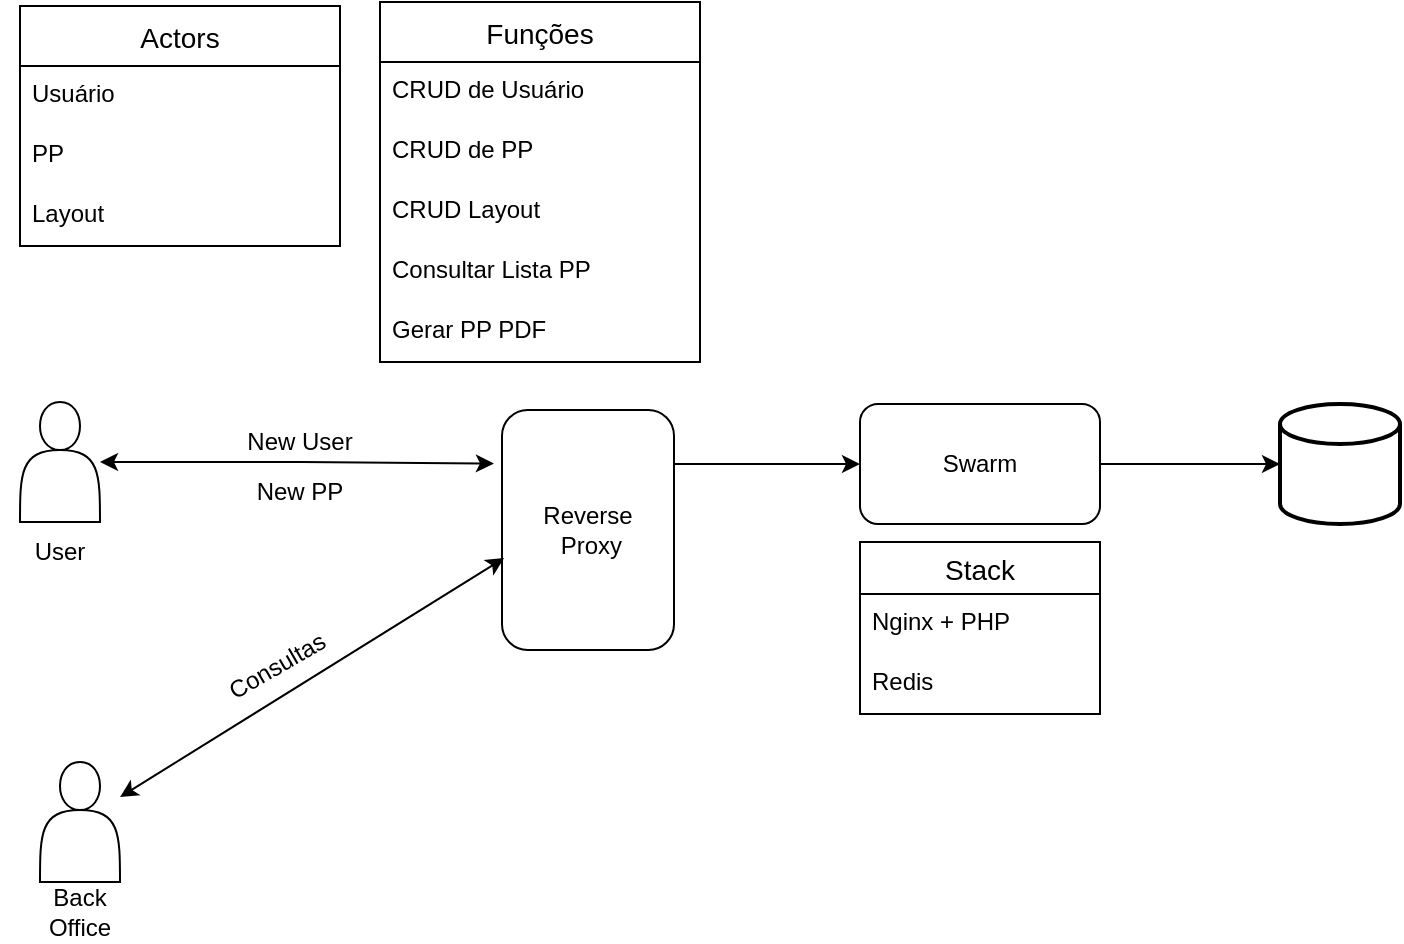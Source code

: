 <mxfile version="26.0.6">
  <diagram name="Página-1" id="sRb1VMFzk7k9GQqIcpJP">
    <mxGraphModel dx="1434" dy="738" grid="1" gridSize="10" guides="1" tooltips="1" connect="1" arrows="1" fold="1" page="1" pageScale="1" pageWidth="827" pageHeight="1169" math="0" shadow="0">
      <root>
        <mxCell id="0" />
        <mxCell id="1" parent="0" />
        <mxCell id="Wn1Gz2yx4NgpHpHnQSWB-1" value="&lt;div&gt;Reverse&lt;/div&gt;&lt;div&gt;&lt;span style=&quot;background-color: transparent; color: light-dark(rgb(0, 0, 0), rgb(255, 255, 255));&quot;&gt;&amp;nbsp;Proxy&lt;/span&gt;&lt;/div&gt;" style="rounded=1;whiteSpace=wrap;html=1;" parent="1" vertex="1">
          <mxGeometry x="321" y="224" width="86" height="120" as="geometry" />
        </mxCell>
        <mxCell id="Wn1Gz2yx4NgpHpHnQSWB-8" style="edgeStyle=orthogonalEdgeStyle;rounded=0;orthogonalLoop=1;jettySize=auto;html=1;entryX=-0.047;entryY=0.223;entryDx=0;entryDy=0;entryPerimeter=0;startArrow=classic;startFill=1;" parent="1" source="Wn1Gz2yx4NgpHpHnQSWB-6" target="Wn1Gz2yx4NgpHpHnQSWB-1" edge="1">
          <mxGeometry relative="1" as="geometry" />
        </mxCell>
        <mxCell id="Wn1Gz2yx4NgpHpHnQSWB-10" value="New User" style="text;html=1;align=center;verticalAlign=middle;whiteSpace=wrap;rounded=0;" parent="1" vertex="1">
          <mxGeometry x="150" y="230" width="140" height="20" as="geometry" />
        </mxCell>
        <mxCell id="Wn1Gz2yx4NgpHpHnQSWB-64" value="Swarm" style="rounded=1;whiteSpace=wrap;html=1;" parent="1" vertex="1">
          <mxGeometry x="500" y="221" width="120" height="60" as="geometry" />
        </mxCell>
        <mxCell id="Wn1Gz2yx4NgpHpHnQSWB-65" value="" style="strokeWidth=2;html=1;shape=mxgraph.flowchart.database;whiteSpace=wrap;" parent="1" vertex="1">
          <mxGeometry x="710" y="221" width="60" height="60" as="geometry" />
        </mxCell>
        <mxCell id="Wn1Gz2yx4NgpHpHnQSWB-68" style="edgeStyle=orthogonalEdgeStyle;rounded=0;orthogonalLoop=1;jettySize=auto;html=1;entryX=1;entryY=0.225;entryDx=0;entryDy=0;entryPerimeter=0;startArrow=classic;startFill=1;endArrow=none;endFill=0;" parent="1" source="Wn1Gz2yx4NgpHpHnQSWB-64" target="Wn1Gz2yx4NgpHpHnQSWB-1" edge="1">
          <mxGeometry relative="1" as="geometry" />
        </mxCell>
        <mxCell id="Wn1Gz2yx4NgpHpHnQSWB-69" style="edgeStyle=orthogonalEdgeStyle;rounded=0;orthogonalLoop=1;jettySize=auto;html=1;exitX=1;exitY=0.5;exitDx=0;exitDy=0;entryX=0;entryY=0.5;entryDx=0;entryDy=0;entryPerimeter=0;" parent="1" source="Wn1Gz2yx4NgpHpHnQSWB-64" target="Wn1Gz2yx4NgpHpHnQSWB-65" edge="1">
          <mxGeometry relative="1" as="geometry" />
        </mxCell>
        <mxCell id="upmeUNGwV4wzVVxZJevL-4" value="Actors" style="swimlane;fontStyle=0;childLayout=stackLayout;horizontal=1;startSize=30;horizontalStack=0;resizeParent=1;resizeParentMax=0;resizeLast=0;collapsible=1;marginBottom=0;align=center;fontSize=14;swimlaneLine=1;resizable=1;container=1;" vertex="1" parent="1">
          <mxGeometry x="80" y="22" width="160" height="120" as="geometry" />
        </mxCell>
        <mxCell id="upmeUNGwV4wzVVxZJevL-5" value="Usuário" style="text;strokeColor=none;fillColor=none;spacingLeft=4;spacingRight=4;overflow=hidden;rotatable=0;points=[[0,0.5],[1,0.5]];portConstraint=eastwest;fontSize=12;whiteSpace=wrap;html=1;" vertex="1" parent="upmeUNGwV4wzVVxZJevL-4">
          <mxGeometry y="30" width="160" height="30" as="geometry" />
        </mxCell>
        <mxCell id="upmeUNGwV4wzVVxZJevL-6" value="PP" style="text;strokeColor=none;fillColor=none;spacingLeft=4;spacingRight=4;overflow=hidden;rotatable=0;points=[[0,0.5],[1,0.5]];portConstraint=eastwest;fontSize=12;whiteSpace=wrap;html=1;" vertex="1" parent="upmeUNGwV4wzVVxZJevL-4">
          <mxGeometry y="60" width="160" height="30" as="geometry" />
        </mxCell>
        <mxCell id="upmeUNGwV4wzVVxZJevL-7" value="Layout" style="text;strokeColor=none;fillColor=none;spacingLeft=4;spacingRight=4;overflow=hidden;rotatable=0;points=[[0,0.5],[1,0.5]];portConstraint=eastwest;fontSize=12;whiteSpace=wrap;html=1;" vertex="1" parent="upmeUNGwV4wzVVxZJevL-4">
          <mxGeometry y="90" width="160" height="30" as="geometry" />
        </mxCell>
        <mxCell id="upmeUNGwV4wzVVxZJevL-9" style="rounded=0;orthogonalLoop=1;jettySize=auto;html=1;entryX=0.012;entryY=0.617;entryDx=0;entryDy=0;entryPerimeter=0;startArrow=classic;startFill=1;" edge="1" parent="1" source="upmeUNGwV4wzVVxZJevL-1" target="Wn1Gz2yx4NgpHpHnQSWB-1">
          <mxGeometry relative="1" as="geometry" />
        </mxCell>
        <mxCell id="upmeUNGwV4wzVVxZJevL-10" value="Consultas" style="text;html=1;align=center;verticalAlign=middle;whiteSpace=wrap;rounded=0;rotation=-30;" vertex="1" parent="1">
          <mxGeometry x="140" y="340" width="137.42" height="23.12" as="geometry" />
        </mxCell>
        <mxCell id="upmeUNGwV4wzVVxZJevL-12" value="Stack" style="swimlane;fontStyle=0;childLayout=stackLayout;horizontal=1;startSize=26;horizontalStack=0;resizeParent=1;resizeParentMax=0;resizeLast=0;collapsible=1;marginBottom=0;align=center;fontSize=14;movable=1;resizable=1;rotatable=1;deletable=1;editable=1;locked=0;connectable=1;" vertex="1" parent="1">
          <mxGeometry x="500" y="290" width="120" height="86" as="geometry" />
        </mxCell>
        <mxCell id="upmeUNGwV4wzVVxZJevL-13" value="Nginx + PHP" style="text;strokeColor=none;fillColor=none;spacingLeft=4;spacingRight=4;overflow=hidden;rotatable=0;points=[[0,0.5],[1,0.5]];portConstraint=eastwest;fontSize=12;whiteSpace=wrap;html=1;" vertex="1" parent="upmeUNGwV4wzVVxZJevL-12">
          <mxGeometry y="26" width="120" height="30" as="geometry" />
        </mxCell>
        <mxCell id="upmeUNGwV4wzVVxZJevL-15" value="Redis" style="text;strokeColor=none;fillColor=none;spacingLeft=4;spacingRight=4;overflow=hidden;rotatable=0;points=[[0,0.5],[1,0.5]];portConstraint=eastwest;fontSize=12;whiteSpace=wrap;html=1;" vertex="1" parent="upmeUNGwV4wzVVxZJevL-12">
          <mxGeometry y="56" width="120" height="30" as="geometry" />
        </mxCell>
        <mxCell id="upmeUNGwV4wzVVxZJevL-23" value="" style="group" vertex="1" connectable="0" parent="1">
          <mxGeometry x="80" y="400" width="60" height="90" as="geometry" />
        </mxCell>
        <mxCell id="upmeUNGwV4wzVVxZJevL-1" value="" style="shape=actor;whiteSpace=wrap;html=1;movable=1;resizable=1;rotatable=1;deletable=1;editable=1;locked=0;connectable=1;" vertex="1" parent="upmeUNGwV4wzVVxZJevL-23">
          <mxGeometry x="10" width="40" height="60" as="geometry" />
        </mxCell>
        <mxCell id="upmeUNGwV4wzVVxZJevL-2" value="Back Office" style="text;html=1;align=center;verticalAlign=middle;whiteSpace=wrap;rounded=0;movable=1;resizable=1;rotatable=1;deletable=1;editable=1;locked=0;connectable=1;" vertex="1" parent="upmeUNGwV4wzVVxZJevL-23">
          <mxGeometry y="60" width="60" height="30" as="geometry" />
        </mxCell>
        <mxCell id="upmeUNGwV4wzVVxZJevL-24" value="" style="group" vertex="1" connectable="0" parent="1">
          <mxGeometry x="70" y="220" width="60" height="90" as="geometry" />
        </mxCell>
        <mxCell id="Wn1Gz2yx4NgpHpHnQSWB-6" value="" style="shape=actor;whiteSpace=wrap;html=1;" parent="upmeUNGwV4wzVVxZJevL-24" vertex="1">
          <mxGeometry x="10" width="40" height="60" as="geometry" />
        </mxCell>
        <mxCell id="Wn1Gz2yx4NgpHpHnQSWB-7" value="User" style="text;html=1;align=center;verticalAlign=middle;whiteSpace=wrap;rounded=0;" parent="upmeUNGwV4wzVVxZJevL-24" vertex="1">
          <mxGeometry y="60" width="60" height="30" as="geometry" />
        </mxCell>
        <mxCell id="upmeUNGwV4wzVVxZJevL-35" value="New PP" style="text;html=1;align=center;verticalAlign=middle;whiteSpace=wrap;rounded=0;" vertex="1" parent="1">
          <mxGeometry x="150" y="255" width="140" height="20" as="geometry" />
        </mxCell>
        <mxCell id="upmeUNGwV4wzVVxZJevL-36" value="Funções" style="swimlane;fontStyle=0;childLayout=stackLayout;horizontal=1;startSize=30;horizontalStack=0;resizeParent=1;resizeParentMax=0;resizeLast=0;collapsible=1;marginBottom=0;align=center;fontSize=14;swimlaneLine=1;resizable=1;container=1;" vertex="1" parent="1">
          <mxGeometry x="260" y="20" width="160" height="180" as="geometry" />
        </mxCell>
        <mxCell id="upmeUNGwV4wzVVxZJevL-41" value="CRUD de Usuário" style="text;strokeColor=none;fillColor=none;spacingLeft=4;spacingRight=4;overflow=hidden;rotatable=0;points=[[0,0.5],[1,0.5]];portConstraint=eastwest;fontSize=12;whiteSpace=wrap;html=1;" vertex="1" parent="upmeUNGwV4wzVVxZJevL-36">
          <mxGeometry y="30" width="160" height="30" as="geometry" />
        </mxCell>
        <mxCell id="upmeUNGwV4wzVVxZJevL-40" value="CRUD de PP" style="text;strokeColor=none;fillColor=none;spacingLeft=4;spacingRight=4;overflow=hidden;rotatable=0;points=[[0,0.5],[1,0.5]];portConstraint=eastwest;fontSize=12;whiteSpace=wrap;html=1;" vertex="1" parent="upmeUNGwV4wzVVxZJevL-36">
          <mxGeometry y="60" width="160" height="30" as="geometry" />
        </mxCell>
        <mxCell id="upmeUNGwV4wzVVxZJevL-43" value="CRUD Layout" style="text;strokeColor=none;fillColor=none;spacingLeft=4;spacingRight=4;overflow=hidden;rotatable=0;points=[[0,0.5],[1,0.5]];portConstraint=eastwest;fontSize=12;whiteSpace=wrap;html=1;" vertex="1" parent="upmeUNGwV4wzVVxZJevL-36">
          <mxGeometry y="90" width="160" height="30" as="geometry" />
        </mxCell>
        <mxCell id="upmeUNGwV4wzVVxZJevL-37" value="Consultar Lista PP" style="text;strokeColor=none;fillColor=none;spacingLeft=4;spacingRight=4;overflow=hidden;rotatable=0;points=[[0,0.5],[1,0.5]];portConstraint=eastwest;fontSize=12;whiteSpace=wrap;html=1;" vertex="1" parent="upmeUNGwV4wzVVxZJevL-36">
          <mxGeometry y="120" width="160" height="30" as="geometry" />
        </mxCell>
        <mxCell id="upmeUNGwV4wzVVxZJevL-38" value="Gerar PP PDF" style="text;strokeColor=none;fillColor=none;spacingLeft=4;spacingRight=4;overflow=hidden;rotatable=0;points=[[0,0.5],[1,0.5]];portConstraint=eastwest;fontSize=12;whiteSpace=wrap;html=1;" vertex="1" parent="upmeUNGwV4wzVVxZJevL-36">
          <mxGeometry y="150" width="160" height="30" as="geometry" />
        </mxCell>
      </root>
    </mxGraphModel>
  </diagram>
</mxfile>
